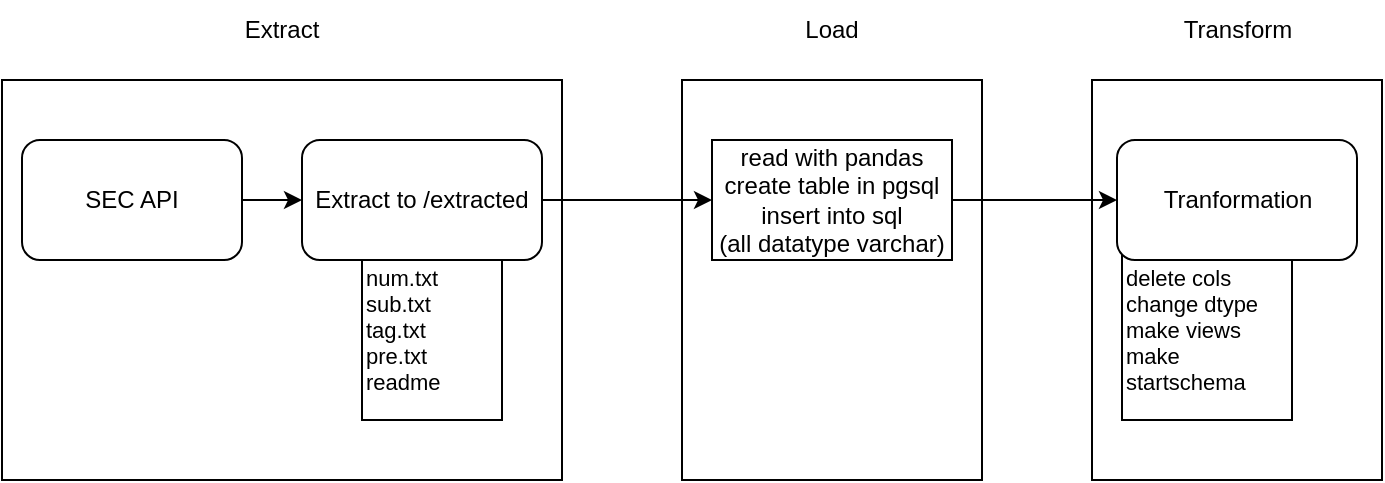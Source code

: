 <mxfile version="22.1.21" type="device">
  <diagram name="Page-1" id="lWWumr3RuOW-mE886H5n">
    <mxGraphModel dx="1002" dy="625" grid="1" gridSize="10" guides="1" tooltips="1" connect="1" arrows="1" fold="1" page="1" pageScale="1" pageWidth="1200" pageHeight="1920" math="0" shadow="0">
      <root>
        <mxCell id="0" />
        <mxCell id="1" parent="0" />
        <mxCell id="s8e05Jx1DxTzhazziolU-11" style="edgeStyle=orthogonalEdgeStyle;rounded=0;orthogonalLoop=1;jettySize=auto;html=1;exitX=1;exitY=0.5;exitDx=0;exitDy=0;entryX=0;entryY=0.5;entryDx=0;entryDy=0;" edge="1" parent="1" source="s8e05Jx1DxTzhazziolU-2" target="s8e05Jx1DxTzhazziolU-5">
          <mxGeometry relative="1" as="geometry" />
        </mxCell>
        <mxCell id="s8e05Jx1DxTzhazziolU-2" value="SEC API" style="rounded=1;whiteSpace=wrap;html=1;" vertex="1" parent="1">
          <mxGeometry x="20" y="300" width="110" height="60" as="geometry" />
        </mxCell>
        <mxCell id="s8e05Jx1DxTzhazziolU-6" value="&lt;div align=&quot;left&quot; style=&quot;font-size: 11px;&quot;&gt;&lt;font style=&quot;font-size: 11px;&quot;&gt;num.txt&lt;/font&gt;&lt;/div&gt;&lt;div align=&quot;left&quot; style=&quot;font-size: 11px;&quot;&gt;&lt;font style=&quot;font-size: 11px;&quot;&gt;sub.txt&lt;/font&gt;&lt;/div&gt;&lt;div align=&quot;left&quot; style=&quot;font-size: 11px;&quot;&gt;&lt;font style=&quot;font-size: 11px;&quot;&gt;tag.txt&lt;/font&gt;&lt;/div&gt;&lt;div align=&quot;left&quot; style=&quot;font-size: 11px;&quot;&gt;&lt;font style=&quot;font-size: 11px;&quot;&gt;pre.txt&lt;/font&gt;&lt;/div&gt;&lt;div align=&quot;left&quot; style=&quot;font-size: 11px;&quot;&gt;&lt;font style=&quot;font-size: 11px;&quot;&gt;readme&lt;font style=&quot;font-size: 11px;&quot;&gt;&lt;br&gt;&lt;/font&gt;&lt;/font&gt;&lt;/div&gt;" style="rounded=0;whiteSpace=wrap;html=1;align=left;" vertex="1" parent="1">
          <mxGeometry x="190" y="350" width="70" height="90" as="geometry" />
        </mxCell>
        <mxCell id="s8e05Jx1DxTzhazziolU-12" style="edgeStyle=orthogonalEdgeStyle;rounded=0;orthogonalLoop=1;jettySize=auto;html=1;exitX=1;exitY=0.5;exitDx=0;exitDy=0;entryX=0;entryY=0.5;entryDx=0;entryDy=0;" edge="1" parent="1" source="s8e05Jx1DxTzhazziolU-5" target="s8e05Jx1DxTzhazziolU-7">
          <mxGeometry relative="1" as="geometry" />
        </mxCell>
        <mxCell id="s8e05Jx1DxTzhazziolU-5" value="&lt;div&gt;Extract to /extracted&lt;/div&gt;" style="rounded=1;whiteSpace=wrap;html=1;" vertex="1" parent="1">
          <mxGeometry x="160" y="300" width="120" height="60" as="geometry" />
        </mxCell>
        <mxCell id="s8e05Jx1DxTzhazziolU-32" style="edgeStyle=orthogonalEdgeStyle;rounded=0;orthogonalLoop=1;jettySize=auto;html=1;entryX=0;entryY=0.5;entryDx=0;entryDy=0;" edge="1" parent="1" source="s8e05Jx1DxTzhazziolU-7" target="s8e05Jx1DxTzhazziolU-10">
          <mxGeometry relative="1" as="geometry" />
        </mxCell>
        <mxCell id="s8e05Jx1DxTzhazziolU-7" value="&lt;div&gt;read with pandas&lt;/div&gt;&lt;div&gt;create table in pgsql&lt;/div&gt;&lt;div&gt;insert into sql&lt;/div&gt;&lt;div&gt;(all datatype varchar)&lt;br&gt;&lt;/div&gt;" style="rounded=0;whiteSpace=wrap;html=1;" vertex="1" parent="1">
          <mxGeometry x="365" y="300" width="120" height="60" as="geometry" />
        </mxCell>
        <mxCell id="s8e05Jx1DxTzhazziolU-19" value="" style="rounded=0;whiteSpace=wrap;html=1;fillColor=none;" vertex="1" parent="1">
          <mxGeometry x="350" y="270" width="150" height="200" as="geometry" />
        </mxCell>
        <mxCell id="s8e05Jx1DxTzhazziolU-14" value="Extract" style="text;html=1;strokeColor=none;fillColor=none;align=center;verticalAlign=middle;whiteSpace=wrap;rounded=0;" vertex="1" parent="1">
          <mxGeometry x="120" y="230" width="60" height="30" as="geometry" />
        </mxCell>
        <mxCell id="s8e05Jx1DxTzhazziolU-15" value="Load" style="text;html=1;strokeColor=none;fillColor=none;align=center;verticalAlign=middle;whiteSpace=wrap;rounded=0;" vertex="1" parent="1">
          <mxGeometry x="395" y="230" width="60" height="30" as="geometry" />
        </mxCell>
        <mxCell id="s8e05Jx1DxTzhazziolU-16" value="Transform" style="text;html=1;strokeColor=none;fillColor=none;align=center;verticalAlign=middle;whiteSpace=wrap;rounded=0;" vertex="1" parent="1">
          <mxGeometry x="597.5" y="230" width="60" height="30" as="geometry" />
        </mxCell>
        <mxCell id="s8e05Jx1DxTzhazziolU-17" value="" style="rounded=0;whiteSpace=wrap;html=1;fillColor=none;" vertex="1" parent="1">
          <mxGeometry x="10" y="270" width="280" height="200" as="geometry" />
        </mxCell>
        <mxCell id="s8e05Jx1DxTzhazziolU-21" value="&lt;div align=&quot;left&quot; style=&quot;font-size: 11px;&quot;&gt;&lt;font style=&quot;font-size: 11px;&quot;&gt;delete cols&lt;/font&gt;&lt;/div&gt;&lt;div align=&quot;left&quot; style=&quot;font-size: 11px;&quot;&gt;&lt;font style=&quot;font-size: 11px;&quot;&gt;change dtype&lt;/font&gt;&lt;/div&gt;&lt;div align=&quot;left&quot; style=&quot;font-size: 11px;&quot;&gt;&lt;font style=&quot;font-size: 11px;&quot;&gt;make views&lt;/font&gt;&lt;/div&gt;&lt;div align=&quot;left&quot; style=&quot;font-size: 11px;&quot;&gt;&lt;font style=&quot;font-size: 11px;&quot;&gt;make startschema&lt;font style=&quot;font-size: 11px;&quot;&gt;&lt;br&gt;&lt;/font&gt;&lt;/font&gt;&lt;/div&gt;" style="rounded=0;whiteSpace=wrap;html=1;align=left;" vertex="1" parent="1">
          <mxGeometry x="570" y="350" width="85" height="90" as="geometry" />
        </mxCell>
        <mxCell id="s8e05Jx1DxTzhazziolU-20" value="" style="rounded=0;whiteSpace=wrap;html=1;fillColor=none;" vertex="1" parent="1">
          <mxGeometry x="555" y="270" width="145" height="200" as="geometry" />
        </mxCell>
        <mxCell id="s8e05Jx1DxTzhazziolU-10" value="Tranformation" style="rounded=1;whiteSpace=wrap;html=1;" vertex="1" parent="1">
          <mxGeometry x="567.5" y="300" width="120" height="60" as="geometry" />
        </mxCell>
      </root>
    </mxGraphModel>
  </diagram>
</mxfile>
